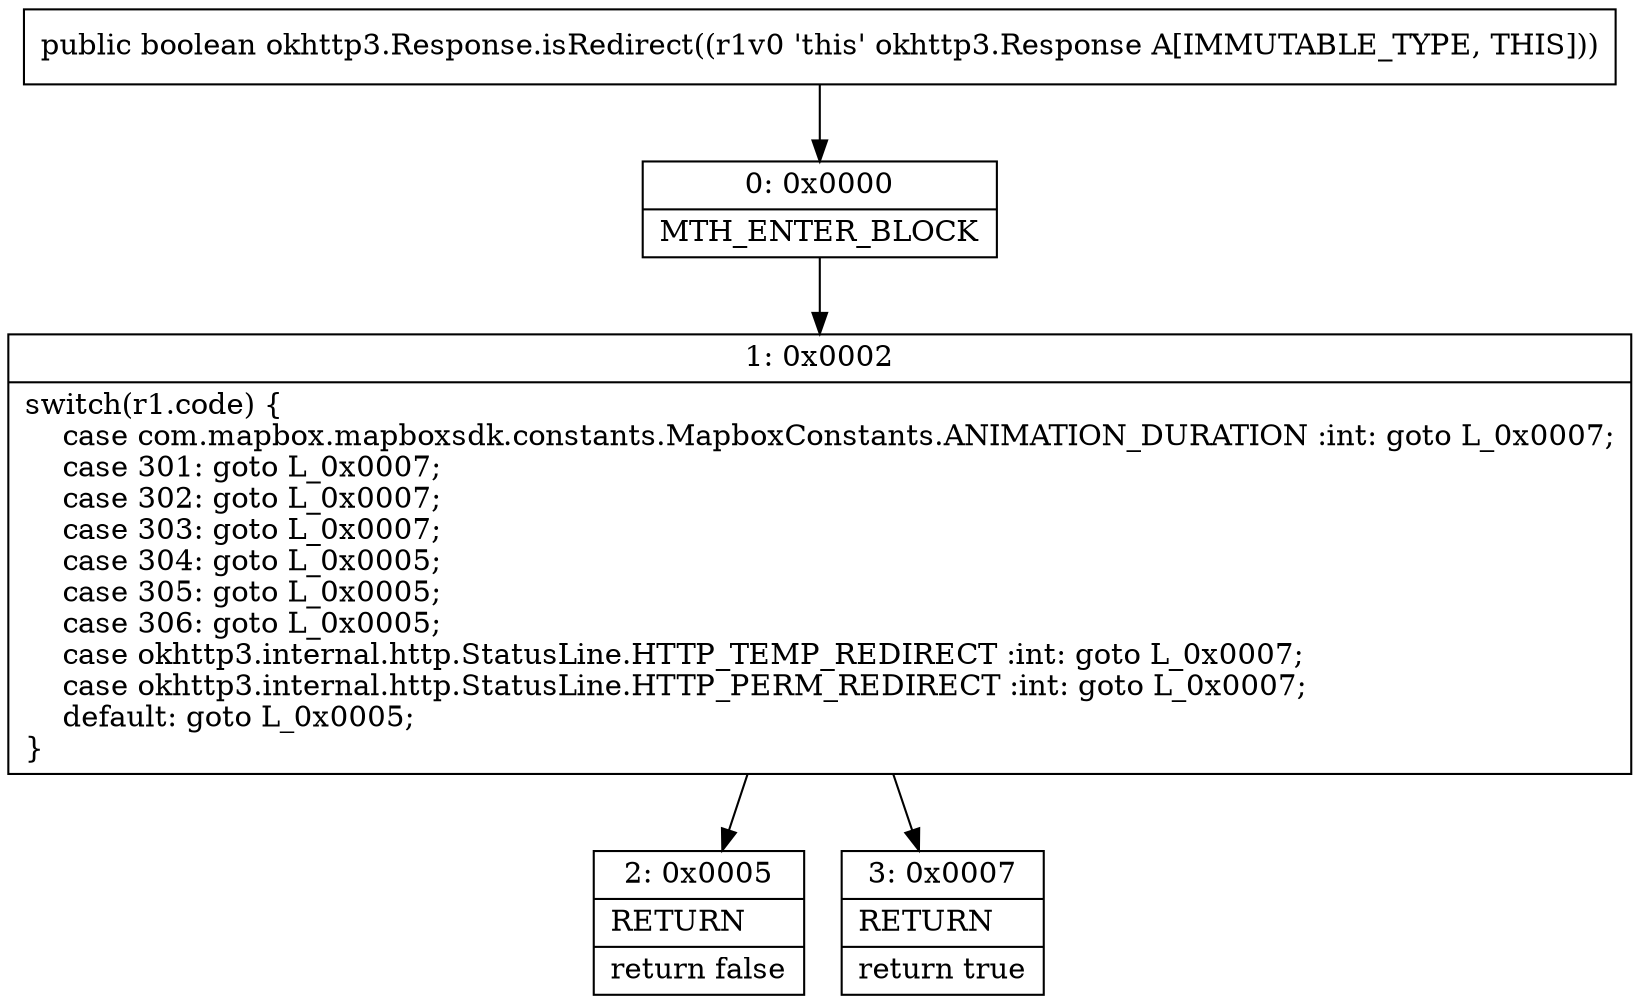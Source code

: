digraph "CFG forokhttp3.Response.isRedirect()Z" {
Node_0 [shape=record,label="{0\:\ 0x0000|MTH_ENTER_BLOCK\l}"];
Node_1 [shape=record,label="{1\:\ 0x0002|switch(r1.code) \{\l    case com.mapbox.mapboxsdk.constants.MapboxConstants.ANIMATION_DURATION :int: goto L_0x0007;\l    case 301: goto L_0x0007;\l    case 302: goto L_0x0007;\l    case 303: goto L_0x0007;\l    case 304: goto L_0x0005;\l    case 305: goto L_0x0005;\l    case 306: goto L_0x0005;\l    case okhttp3.internal.http.StatusLine.HTTP_TEMP_REDIRECT :int: goto L_0x0007;\l    case okhttp3.internal.http.StatusLine.HTTP_PERM_REDIRECT :int: goto L_0x0007;\l    default: goto L_0x0005;\l\}\l}"];
Node_2 [shape=record,label="{2\:\ 0x0005|RETURN\l|return false\l}"];
Node_3 [shape=record,label="{3\:\ 0x0007|RETURN\l|return true\l}"];
MethodNode[shape=record,label="{public boolean okhttp3.Response.isRedirect((r1v0 'this' okhttp3.Response A[IMMUTABLE_TYPE, THIS])) }"];
MethodNode -> Node_0;
Node_0 -> Node_1;
Node_1 -> Node_2;
Node_1 -> Node_3;
}

